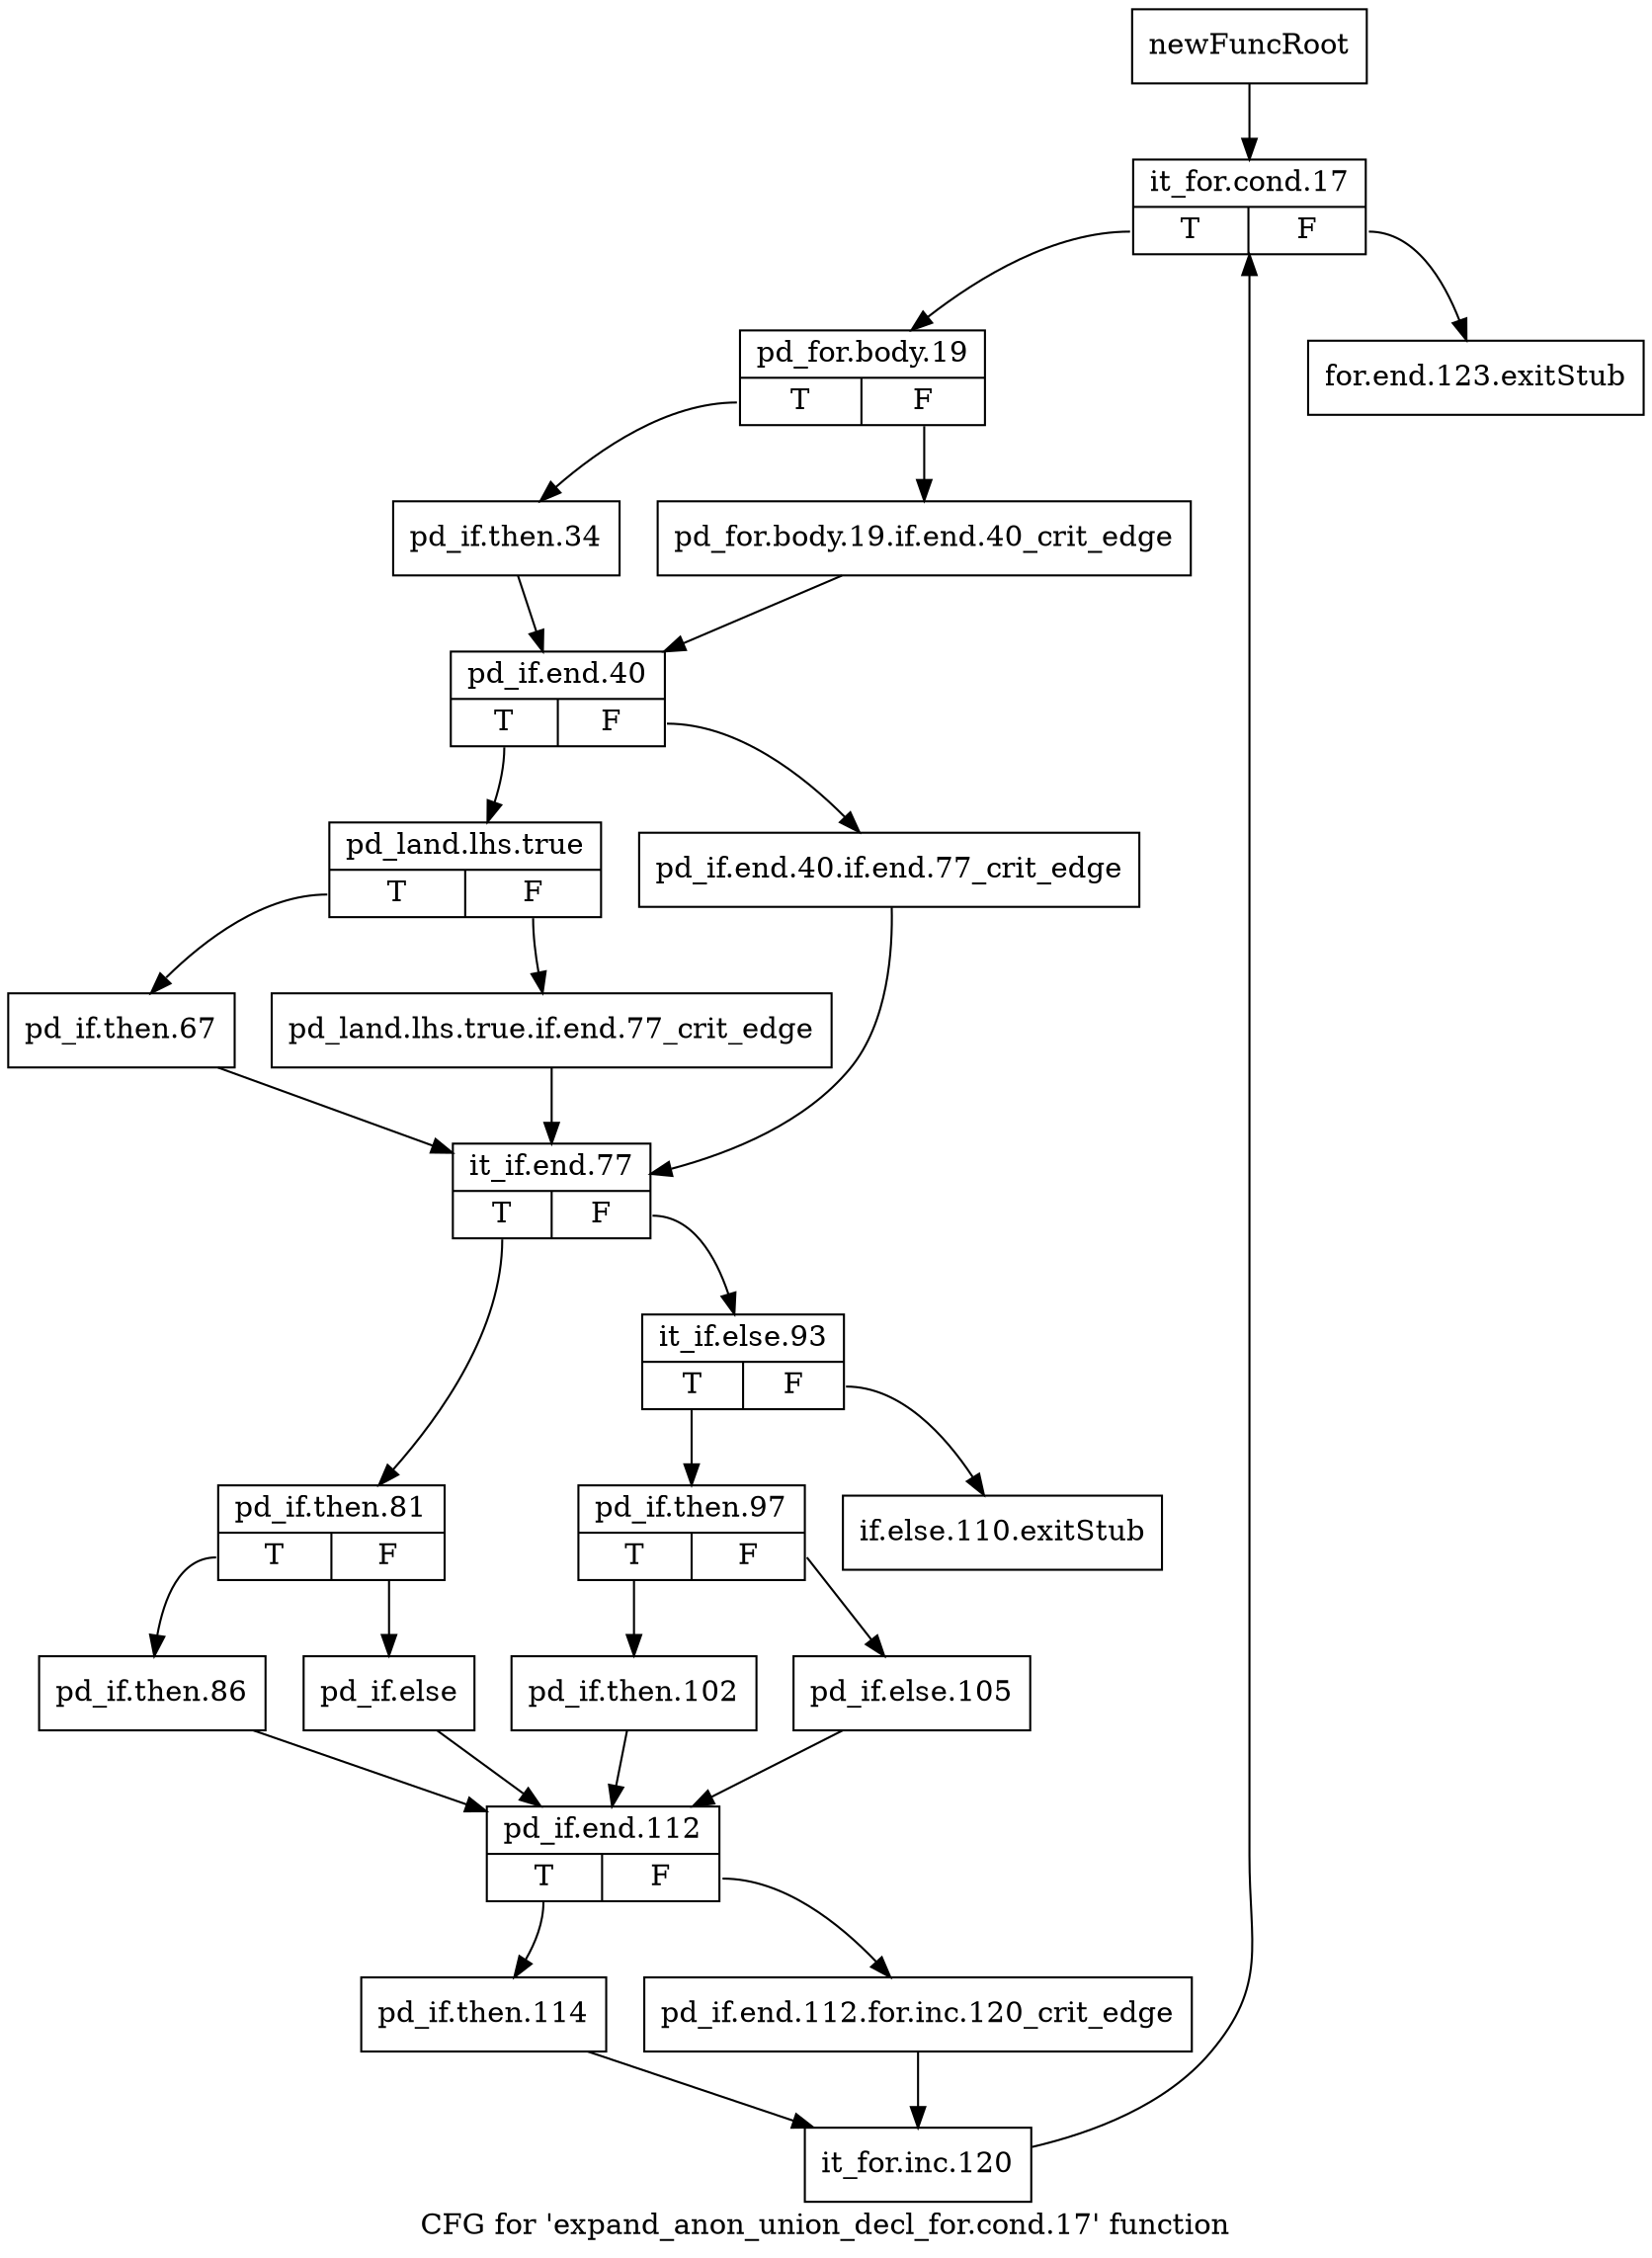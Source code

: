digraph "CFG for 'expand_anon_union_decl_for.cond.17' function" {
	label="CFG for 'expand_anon_union_decl_for.cond.17' function";

	Node0xc3c5770 [shape=record,label="{newFuncRoot}"];
	Node0xc3c5770 -> Node0xc3c5860;
	Node0xc3c57c0 [shape=record,label="{for.end.123.exitStub}"];
	Node0xc3c5810 [shape=record,label="{if.else.110.exitStub}"];
	Node0xc3c5860 [shape=record,label="{it_for.cond.17|{<s0>T|<s1>F}}"];
	Node0xc3c5860:s0 -> Node0xc3c58b0;
	Node0xc3c5860:s1 -> Node0xc3c57c0;
	Node0xc3c58b0 [shape=record,label="{pd_for.body.19|{<s0>T|<s1>F}}"];
	Node0xc3c58b0:s0 -> Node0xc3c5950;
	Node0xc3c58b0:s1 -> Node0xc3c5900;
	Node0xc3c5900 [shape=record,label="{pd_for.body.19.if.end.40_crit_edge}"];
	Node0xc3c5900 -> Node0xc3c59a0;
	Node0xc3c5950 [shape=record,label="{pd_if.then.34}"];
	Node0xc3c5950 -> Node0xc3c59a0;
	Node0xc3c59a0 [shape=record,label="{pd_if.end.40|{<s0>T|<s1>F}}"];
	Node0xc3c59a0:s0 -> Node0xc3c5a40;
	Node0xc3c59a0:s1 -> Node0xc3c59f0;
	Node0xc3c59f0 [shape=record,label="{pd_if.end.40.if.end.77_crit_edge}"];
	Node0xc3c59f0 -> Node0xc3c5b30;
	Node0xc3c5a40 [shape=record,label="{pd_land.lhs.true|{<s0>T|<s1>F}}"];
	Node0xc3c5a40:s0 -> Node0xc3c5ae0;
	Node0xc3c5a40:s1 -> Node0xc3c5a90;
	Node0xc3c5a90 [shape=record,label="{pd_land.lhs.true.if.end.77_crit_edge}"];
	Node0xc3c5a90 -> Node0xc3c5b30;
	Node0xc3c5ae0 [shape=record,label="{pd_if.then.67}"];
	Node0xc3c5ae0 -> Node0xc3c5b30;
	Node0xc3c5b30 [shape=record,label="{it_if.end.77|{<s0>T|<s1>F}}"];
	Node0xc3c5b30:s0 -> Node0xc3c5cc0;
	Node0xc3c5b30:s1 -> Node0xc3c5b80;
	Node0xc3c5b80 [shape=record,label="{it_if.else.93|{<s0>T|<s1>F}}"];
	Node0xc3c5b80:s0 -> Node0xc3c5bd0;
	Node0xc3c5b80:s1 -> Node0xc3c5810;
	Node0xc3c5bd0 [shape=record,label="{pd_if.then.97|{<s0>T|<s1>F}}"];
	Node0xc3c5bd0:s0 -> Node0xc3c5c70;
	Node0xc3c5bd0:s1 -> Node0xc3c5c20;
	Node0xc3c5c20 [shape=record,label="{pd_if.else.105}"];
	Node0xc3c5c20 -> Node0xc3c5db0;
	Node0xc3c5c70 [shape=record,label="{pd_if.then.102}"];
	Node0xc3c5c70 -> Node0xc3c5db0;
	Node0xc3c5cc0 [shape=record,label="{pd_if.then.81|{<s0>T|<s1>F}}"];
	Node0xc3c5cc0:s0 -> Node0xc3c5d60;
	Node0xc3c5cc0:s1 -> Node0xc3c5d10;
	Node0xc3c5d10 [shape=record,label="{pd_if.else}"];
	Node0xc3c5d10 -> Node0xc3c5db0;
	Node0xc3c5d60 [shape=record,label="{pd_if.then.86}"];
	Node0xc3c5d60 -> Node0xc3c5db0;
	Node0xc3c5db0 [shape=record,label="{pd_if.end.112|{<s0>T|<s1>F}}"];
	Node0xc3c5db0:s0 -> Node0xc3c5e50;
	Node0xc3c5db0:s1 -> Node0xc3c5e00;
	Node0xc3c5e00 [shape=record,label="{pd_if.end.112.for.inc.120_crit_edge}"];
	Node0xc3c5e00 -> Node0xc3c5ea0;
	Node0xc3c5e50 [shape=record,label="{pd_if.then.114}"];
	Node0xc3c5e50 -> Node0xc3c5ea0;
	Node0xc3c5ea0 [shape=record,label="{it_for.inc.120}"];
	Node0xc3c5ea0 -> Node0xc3c5860;
}
